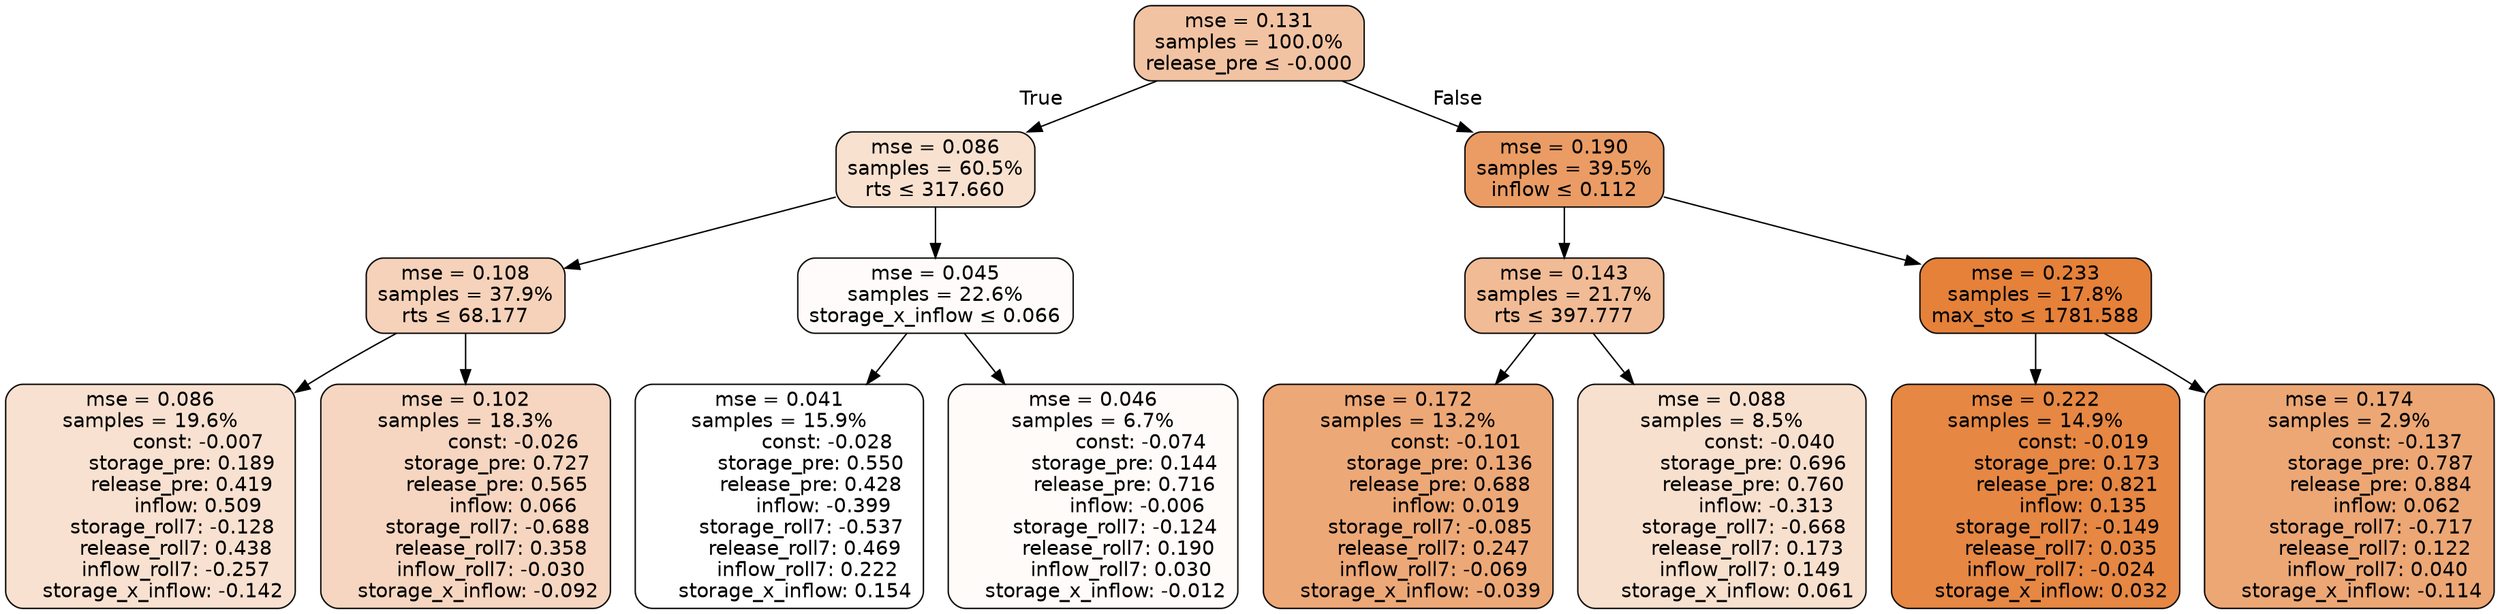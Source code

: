 digraph tree {
bgcolor="transparent"
node [shape=rectangle, style="filled, rounded", color="black", fontname=helvetica] ;
edge [fontname=helvetica] ;
	"0" [label="mse = 0.131
samples = 100.0%
release_pre &le; -0.000", fillcolor="#f2c3a2"]
	"1" [label="mse = 0.086
samples = 60.5%
rts &le; 317.660", fillcolor="#f8e1cf"]
	"2" [label="mse = 0.108
samples = 37.9%
rts &le; 68.177", fillcolor="#f5d2b9"]
	"3" [label="mse = 0.086
samples = 19.6%
               const: -0.007
          storage_pre: 0.189
          release_pre: 0.419
               inflow: 0.509
       storage_roll7: -0.128
        release_roll7: 0.438
        inflow_roll7: -0.257
    storage_x_inflow: -0.142", fillcolor="#f8e1d0"]
	"4" [label="mse = 0.102
samples = 18.3%
               const: -0.026
          storage_pre: 0.727
          release_pre: 0.565
               inflow: 0.066
       storage_roll7: -0.688
        release_roll7: 0.358
        inflow_roll7: -0.030
    storage_x_inflow: -0.092", fillcolor="#f6d6c0"]
	"5" [label="mse = 0.045
samples = 22.6%
storage_x_inflow &le; 0.066", fillcolor="#fefbfa"]
	"6" [label="mse = 0.041
samples = 15.9%
               const: -0.028
          storage_pre: 0.550
          release_pre: 0.428
              inflow: -0.399
       storage_roll7: -0.537
        release_roll7: 0.469
         inflow_roll7: 0.222
     storage_x_inflow: 0.154", fillcolor="#ffffff"]
	"7" [label="mse = 0.046
samples = 6.7%
               const: -0.074
          storage_pre: 0.144
          release_pre: 0.716
              inflow: -0.006
       storage_roll7: -0.124
        release_roll7: 0.190
         inflow_roll7: 0.030
    storage_x_inflow: -0.012", fillcolor="#fefbf8"]
	"8" [label="mse = 0.190
samples = 39.5%
inflow &le; 0.112", fillcolor="#ea9c64"]
	"9" [label="mse = 0.143
samples = 21.7%
rts &le; 397.777", fillcolor="#f1bb95"]
	"10" [label="mse = 0.172
samples = 13.2%
               const: -0.101
          storage_pre: 0.136
          release_pre: 0.688
               inflow: 0.019
       storage_roll7: -0.085
        release_roll7: 0.247
        inflow_roll7: -0.069
    storage_x_inflow: -0.039", fillcolor="#eda877"]
	"11" [label="mse = 0.088
samples = 8.5%
               const: -0.040
          storage_pre: 0.696
          release_pre: 0.760
              inflow: -0.313
       storage_roll7: -0.668
        release_roll7: 0.173
         inflow_roll7: 0.149
     storage_x_inflow: 0.061", fillcolor="#f8e0ce"]
	"12" [label="mse = 0.233
samples = 17.8%
max_sto &le; 1781.588", fillcolor="#e58139"]
	"13" [label="mse = 0.222
samples = 14.9%
               const: -0.019
          storage_pre: 0.173
          release_pre: 0.821
               inflow: 0.135
       storage_roll7: -0.149
        release_roll7: 0.035
        inflow_roll7: -0.024
     storage_x_inflow: 0.032", fillcolor="#e68743"]
	"14" [label="mse = 0.174
samples = 2.9%
               const: -0.137
          storage_pre: 0.787
          release_pre: 0.884
               inflow: 0.062
       storage_roll7: -0.717
        release_roll7: 0.122
         inflow_roll7: 0.040
    storage_x_inflow: -0.114", fillcolor="#eca775"]

	"0" -> "1" [labeldistance=2.5, labelangle=45, headlabel="True"]
	"1" -> "2"
	"2" -> "3"
	"2" -> "4"
	"1" -> "5"
	"5" -> "6"
	"5" -> "7"
	"0" -> "8" [labeldistance=2.5, labelangle=-45, headlabel="False"]
	"8" -> "9"
	"9" -> "10"
	"9" -> "11"
	"8" -> "12"
	"12" -> "13"
	"12" -> "14"
}